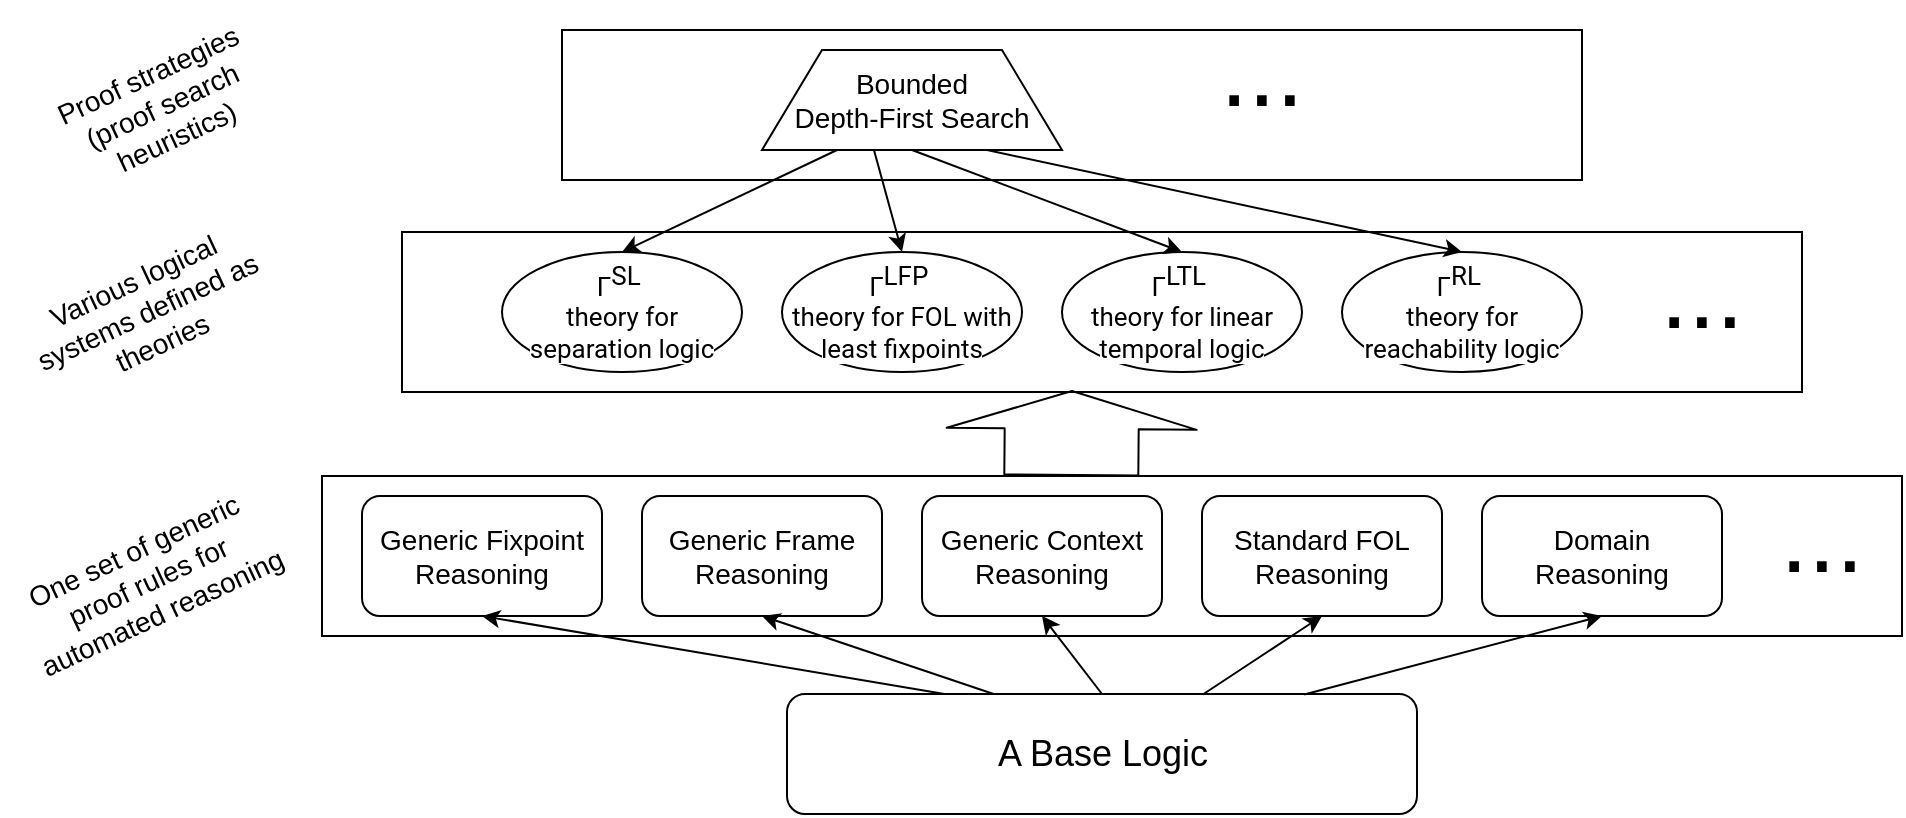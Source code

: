 <mxfile version="13.0.9" type="device"><diagram id="dQrM1HQHDhASJHwNHzcU" name="Page-1"><mxGraphModel dx="1826" dy="620" grid="1" gridSize="10" guides="1" tooltips="1" connect="1" arrows="1" fold="1" page="1" pageScale="1" pageWidth="850" pageHeight="1100" math="0" shadow="0"><root><mxCell id="0"/><mxCell id="1" parent="0"/><mxCell id="GCcMan9nNZ53MWsGs2-U-1" value="&lt;font style=&quot;font-size: 18px&quot;&gt;A Base Logic&lt;/font&gt;" style="rounded=1;whiteSpace=wrap;html=1;" parent="1" vertex="1"><mxGeometry x="242.5" y="462" width="315" height="60" as="geometry"/></mxCell><mxCell id="GCcMan9nNZ53MWsGs2-U-21" value="" style="group;fontSize=14;" parent="1" vertex="1" connectable="0"><mxGeometry x="10" y="353" width="790" height="80" as="geometry"/></mxCell><mxCell id="GCcMan9nNZ53MWsGs2-U-7" value="" style="rounded=0;whiteSpace=wrap;html=1;" parent="GCcMan9nNZ53MWsGs2-U-21" vertex="1"><mxGeometry width="790" height="80" as="geometry"/></mxCell><mxCell id="GCcMan9nNZ53MWsGs2-U-2" value="Standard FOL Reasoning" style="rounded=1;whiteSpace=wrap;html=1;fontSize=14;" parent="GCcMan9nNZ53MWsGs2-U-21" vertex="1"><mxGeometry x="440" y="10" width="120" height="60" as="geometry"/></mxCell><mxCell id="GCcMan9nNZ53MWsGs2-U-3" value="Domain Reasoning" style="rounded=1;whiteSpace=wrap;html=1;fontSize=14;" parent="GCcMan9nNZ53MWsGs2-U-21" vertex="1"><mxGeometry x="580" y="10" width="120" height="60" as="geometry"/></mxCell><mxCell id="GCcMan9nNZ53MWsGs2-U-4" value="Generic Fixpoint Reasoning" style="rounded=1;whiteSpace=wrap;html=1;fontSize=14;" parent="GCcMan9nNZ53MWsGs2-U-21" vertex="1"><mxGeometry x="20" y="10" width="120" height="60" as="geometry"/></mxCell><mxCell id="GCcMan9nNZ53MWsGs2-U-6" value="Generic Context Reasoning" style="rounded=1;whiteSpace=wrap;html=1;fontSize=14;" parent="GCcMan9nNZ53MWsGs2-U-21" vertex="1"><mxGeometry x="300" y="10" width="120" height="60" as="geometry"/></mxCell><mxCell id="GCcMan9nNZ53MWsGs2-U-8" value="&lt;font style=&quot;font-size: 50px&quot;&gt;...&lt;/font&gt;" style="text;html=1;strokeColor=none;fillColor=none;align=center;verticalAlign=middle;whiteSpace=wrap;rounded=0;" parent="GCcMan9nNZ53MWsGs2-U-21" vertex="1"><mxGeometry x="730" y="20" width="40" height="20" as="geometry"/></mxCell><mxCell id="GCcMan9nNZ53MWsGs2-U-5" value="Generic Frame Reasoning" style="rounded=1;whiteSpace=wrap;html=1;fontSize=14;" parent="GCcMan9nNZ53MWsGs2-U-21" vertex="1"><mxGeometry x="160" y="10" width="120" height="60" as="geometry"/></mxCell><mxCell id="GCcMan9nNZ53MWsGs2-U-22" value="" style="group;fontSize=13;fontColor=#000000;" parent="1" vertex="1" connectable="0"><mxGeometry x="50" y="231" width="700" height="80" as="geometry"/></mxCell><mxCell id="GCcMan9nNZ53MWsGs2-U-16" value="" style="rounded=0;whiteSpace=wrap;html=1;" parent="GCcMan9nNZ53MWsGs2-U-22" vertex="1"><mxGeometry width="700" height="80" as="geometry"/></mxCell><mxCell id="GCcMan9nNZ53MWsGs2-U-11" value="&lt;span style=&quot;font-family: roboto, arial, sans-serif; font-size: 13px; text-align: left; white-space: normal; background-color: rgb(255, 255, 255);&quot;&gt;Γ&lt;sup style=&quot;font-size: 13px;&quot;&gt;SL&lt;/sup&gt;&amp;nbsp;&lt;br style=&quot;font-size: 13px;&quot;&gt;theory for separation logic&lt;br style=&quot;font-size: 13px;&quot;&gt;&lt;/span&gt;" style="ellipse;whiteSpace=wrap;html=1;fontSize=13;fontColor=#000000;" parent="GCcMan9nNZ53MWsGs2-U-22" vertex="1"><mxGeometry x="50" y="10" width="120" height="60" as="geometry"/></mxCell><mxCell id="GCcMan9nNZ53MWsGs2-U-12" value="&lt;span style=&quot;font-family: roboto, arial, sans-serif; font-size: 13px; text-align: left; white-space: normal; background-color: rgb(255, 255, 255);&quot;&gt;Γ&lt;sup style=&quot;font-size: 13px;&quot;&gt;LFP&lt;/sup&gt;&amp;nbsp;&lt;br style=&quot;font-size: 13px;&quot;&gt;theory for FOL with least fixpoints&lt;br style=&quot;font-size: 13px;&quot;&gt;&lt;/span&gt;" style="ellipse;whiteSpace=wrap;html=1;fontSize=13;fontColor=#000000;" parent="GCcMan9nNZ53MWsGs2-U-22" vertex="1"><mxGeometry x="190" y="10" width="120" height="60" as="geometry"/></mxCell><mxCell id="GCcMan9nNZ53MWsGs2-U-13" value="&lt;span style=&quot;font-family: roboto, arial, sans-serif; font-size: 13px; text-align: left; white-space: normal; background-color: rgb(255, 255, 255);&quot;&gt;Γ&lt;/span&gt;&lt;span style=&quot;font-family: roboto, arial, sans-serif; text-align: left; white-space: normal; background-color: rgb(255, 255, 255); font-size: 13px;&quot;&gt;&lt;sup style=&quot;font-size: 13px;&quot;&gt;LTL&lt;/sup&gt;&lt;/span&gt;&lt;span style=&quot;font-family: roboto, arial, sans-serif; text-align: left; white-space: normal; background-color: rgb(255, 255, 255); font-size: 13px;&quot;&gt;&lt;span style=&quot;font-size: 13px;&quot;&gt;&amp;nbsp;&lt;/span&gt;&lt;br style=&quot;font-size: 13px;&quot;&gt;&lt;span style=&quot;font-size: 13px;&quot;&gt;theory for linear temporal logic&lt;/span&gt;&lt;br style=&quot;font-size: 13px;&quot;&gt;&lt;/span&gt;" style="ellipse;whiteSpace=wrap;html=1;fontSize=13;fontColor=#000000;" parent="GCcMan9nNZ53MWsGs2-U-22" vertex="1"><mxGeometry x="330" y="10" width="120" height="60" as="geometry"/></mxCell><mxCell id="GCcMan9nNZ53MWsGs2-U-14" value="&lt;span style=&quot;font-family: roboto, arial, sans-serif; font-size: 13px; text-align: left; white-space: normal; background-color: rgb(255, 255, 255);&quot;&gt;Γ&lt;/span&gt;&lt;span style=&quot;font-family: roboto, arial, sans-serif; text-align: left; white-space: normal; background-color: rgb(255, 255, 255); font-size: 13px;&quot;&gt;&lt;sup style=&quot;font-size: 13px;&quot;&gt;RL&lt;/sup&gt;&lt;/span&gt;&lt;span style=&quot;font-family: roboto, arial, sans-serif; text-align: left; white-space: normal; background-color: rgb(255, 255, 255); font-size: 13px;&quot;&gt;&lt;span style=&quot;font-size: 13px;&quot;&gt;&amp;nbsp;&lt;/span&gt;&lt;br style=&quot;font-size: 13px;&quot;&gt;&lt;span style=&quot;font-size: 13px;&quot;&gt;theory for reachability logic&lt;/span&gt;&lt;br style=&quot;font-size: 13px;&quot;&gt;&lt;/span&gt;" style="ellipse;whiteSpace=wrap;html=1;fontSize=13;fontColor=#000000;" parent="GCcMan9nNZ53MWsGs2-U-22" vertex="1"><mxGeometry x="470" y="10" width="120" height="60" as="geometry"/></mxCell><mxCell id="GCcMan9nNZ53MWsGs2-U-15" value="&lt;font style=&quot;font-size: 50px&quot;&gt;...&lt;/font&gt;" style="text;html=1;strokeColor=none;fillColor=none;align=center;verticalAlign=middle;whiteSpace=wrap;rounded=0;" parent="GCcMan9nNZ53MWsGs2-U-22" vertex="1"><mxGeometry x="630" y="20" width="40" height="20" as="geometry"/></mxCell><mxCell id="GCcMan9nNZ53MWsGs2-U-23" value="" style="group" parent="1" vertex="1" connectable="0"><mxGeometry x="130" y="130" width="510" height="75" as="geometry"/></mxCell><mxCell id="GCcMan9nNZ53MWsGs2-U-19" value="" style="rounded=0;whiteSpace=wrap;html=1;" parent="GCcMan9nNZ53MWsGs2-U-23" vertex="1"><mxGeometry width="510" height="75" as="geometry"/></mxCell><mxCell id="GCcMan9nNZ53MWsGs2-U-17" value="Bounded &lt;br style=&quot;font-size: 14px;&quot;&gt;Depth-First Search" style="shape=trapezoid;perimeter=trapezoidPerimeter;whiteSpace=wrap;html=1;fontSize=14;" parent="GCcMan9nNZ53MWsGs2-U-23" vertex="1"><mxGeometry x="100" y="10" width="150" height="50" as="geometry"/></mxCell><mxCell id="GCcMan9nNZ53MWsGs2-U-18" value="&lt;font style=&quot;font-size: 50px&quot;&gt;...&lt;/font&gt;" style="text;html=1;strokeColor=none;fillColor=none;align=center;verticalAlign=middle;whiteSpace=wrap;rounded=0;" parent="GCcMan9nNZ53MWsGs2-U-23" vertex="1"><mxGeometry x="330" y="10" width="40" height="20" as="geometry"/></mxCell><mxCell id="GCcMan9nNZ53MWsGs2-U-26" style="rounded=0;orthogonalLoop=1;jettySize=auto;html=1;exitX=0.66;exitY=0.004;exitDx=0;exitDy=0;entryX=0.5;entryY=1;entryDx=0;entryDy=0;exitPerimeter=0;" parent="1" source="GCcMan9nNZ53MWsGs2-U-1" target="GCcMan9nNZ53MWsGs2-U-2" edge="1"><mxGeometry relative="1" as="geometry"/></mxCell><mxCell id="GCcMan9nNZ53MWsGs2-U-27" style="edgeStyle=none;rounded=0;orthogonalLoop=1;jettySize=auto;html=1;exitX=0.821;exitY=0.004;exitDx=0;exitDy=0;entryX=0.5;entryY=1;entryDx=0;entryDy=0;exitPerimeter=0;" parent="1" source="GCcMan9nNZ53MWsGs2-U-1" target="GCcMan9nNZ53MWsGs2-U-3" edge="1"><mxGeometry relative="1" as="geometry"/></mxCell><mxCell id="GCcMan9nNZ53MWsGs2-U-28" style="edgeStyle=none;rounded=0;orthogonalLoop=1;jettySize=auto;html=1;exitX=0.25;exitY=0;exitDx=0;exitDy=0;entryX=0.5;entryY=1;entryDx=0;entryDy=0;" parent="1" source="GCcMan9nNZ53MWsGs2-U-1" target="GCcMan9nNZ53MWsGs2-U-4" edge="1"><mxGeometry relative="1" as="geometry"/></mxCell><mxCell id="GCcMan9nNZ53MWsGs2-U-29" style="edgeStyle=none;rounded=0;orthogonalLoop=1;jettySize=auto;html=1;exitX=0.5;exitY=0;exitDx=0;exitDy=0;entryX=0.5;entryY=1;entryDx=0;entryDy=0;" parent="1" source="GCcMan9nNZ53MWsGs2-U-1" target="GCcMan9nNZ53MWsGs2-U-6" edge="1"><mxGeometry relative="1" as="geometry"/></mxCell><mxCell id="GCcMan9nNZ53MWsGs2-U-30" style="edgeStyle=none;rounded=0;orthogonalLoop=1;jettySize=auto;html=1;exitX=0.328;exitY=0;exitDx=0;exitDy=0;entryX=0.5;entryY=1;entryDx=0;entryDy=0;exitPerimeter=0;" parent="1" source="GCcMan9nNZ53MWsGs2-U-1" target="GCcMan9nNZ53MWsGs2-U-5" edge="1"><mxGeometry relative="1" as="geometry"/></mxCell><mxCell id="GCcMan9nNZ53MWsGs2-U-33" value="" style="shape=flexArrow;endArrow=classic;html=1;exitX=0.485;exitY=0.015;exitDx=0;exitDy=0;exitPerimeter=0;width=67;endSize=5.97;endWidth=57;" parent="1" edge="1"><mxGeometry width="50" height="50" relative="1" as="geometry"><mxPoint x="384.65" y="353.0" as="sourcePoint"/><mxPoint x="385" y="310" as="targetPoint"/></mxGeometry></mxCell><mxCell id="GCcMan9nNZ53MWsGs2-U-34" value="One set of generic proof rules for automated reasoning" style="text;html=1;strokeColor=none;fillColor=none;align=center;verticalAlign=middle;whiteSpace=wrap;rounded=0;rotation=-25;fontSize=14;" parent="1" vertex="1"><mxGeometry x="-147.19" y="395.68" width="140" height="20" as="geometry"/></mxCell><mxCell id="GCcMan9nNZ53MWsGs2-U-35" style="edgeStyle=none;rounded=0;orthogonalLoop=1;jettySize=auto;html=1;exitX=0.25;exitY=1;exitDx=0;exitDy=0;entryX=0.5;entryY=0;entryDx=0;entryDy=0;" parent="1" source="GCcMan9nNZ53MWsGs2-U-17" target="GCcMan9nNZ53MWsGs2-U-11" edge="1"><mxGeometry relative="1" as="geometry"/></mxCell><mxCell id="GCcMan9nNZ53MWsGs2-U-36" style="edgeStyle=none;rounded=0;orthogonalLoop=1;jettySize=auto;html=1;exitX=0.373;exitY=0.997;exitDx=0;exitDy=0;entryX=0.5;entryY=0;entryDx=0;entryDy=0;exitPerimeter=0;" parent="1" source="GCcMan9nNZ53MWsGs2-U-17" target="GCcMan9nNZ53MWsGs2-U-12" edge="1"><mxGeometry relative="1" as="geometry"/></mxCell><mxCell id="GCcMan9nNZ53MWsGs2-U-37" style="edgeStyle=none;rounded=0;orthogonalLoop=1;jettySize=auto;html=1;exitX=0.5;exitY=1;exitDx=0;exitDy=0;entryX=0.5;entryY=0;entryDx=0;entryDy=0;" parent="1" source="GCcMan9nNZ53MWsGs2-U-17" target="GCcMan9nNZ53MWsGs2-U-13" edge="1"><mxGeometry relative="1" as="geometry"/></mxCell><mxCell id="GCcMan9nNZ53MWsGs2-U-38" style="edgeStyle=none;rounded=0;orthogonalLoop=1;jettySize=auto;html=1;exitX=0.75;exitY=1;exitDx=0;exitDy=0;entryX=0.5;entryY=0;entryDx=0;entryDy=0;" parent="1" source="GCcMan9nNZ53MWsGs2-U-17" target="GCcMan9nNZ53MWsGs2-U-14" edge="1"><mxGeometry relative="1" as="geometry"/></mxCell><mxCell id="GCcMan9nNZ53MWsGs2-U-39" value="Various logical systems defined as theories" style="text;html=1;strokeColor=none;fillColor=none;align=center;verticalAlign=middle;whiteSpace=wrap;rounded=0;rotation=-25;fontSize=14;" parent="1" vertex="1"><mxGeometry x="-147.19" y="261" width="140" height="20" as="geometry"/></mxCell><mxCell id="GCcMan9nNZ53MWsGs2-U-40" value="Proof strategies (proof search heuristics)" style="text;html=1;strokeColor=none;fillColor=none;align=center;verticalAlign=middle;whiteSpace=wrap;rounded=0;rotation=-25;fontSize=14;" parent="1" vertex="1"><mxGeometry x="-140" y="157.5" width="140" height="20" as="geometry"/></mxCell></root></mxGraphModel></diagram></mxfile>